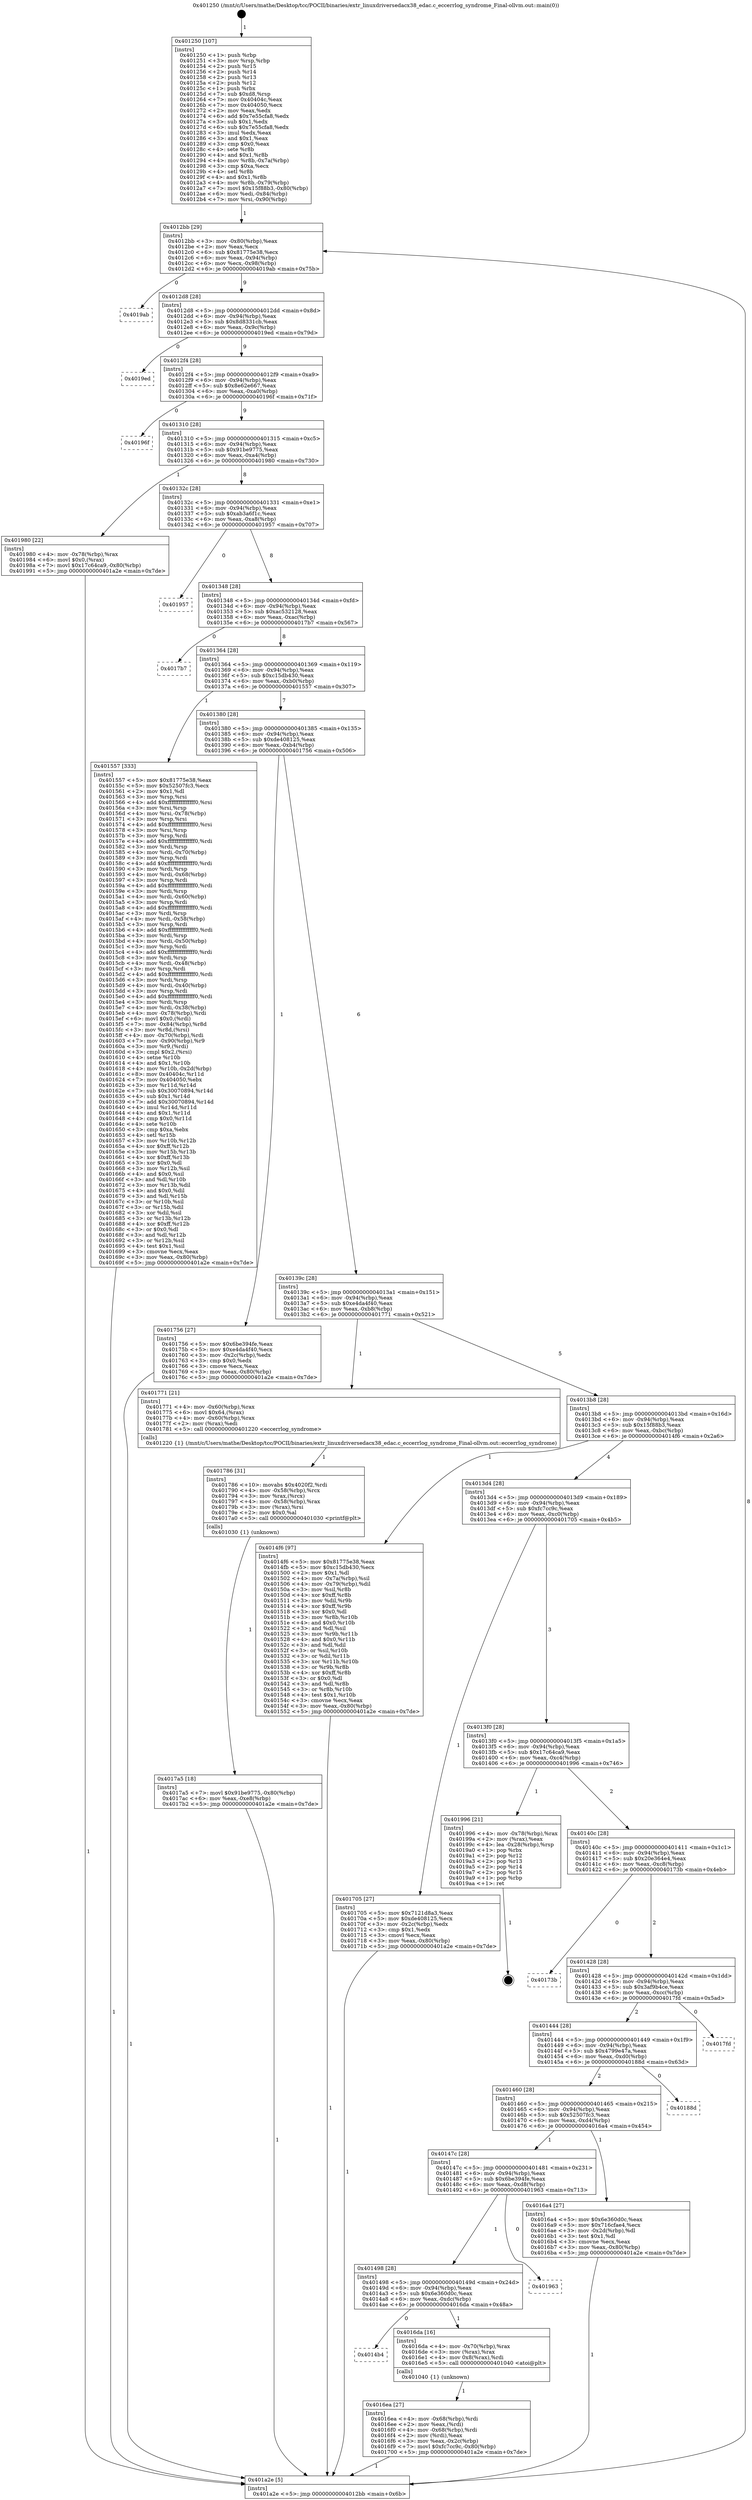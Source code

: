 digraph "0x401250" {
  label = "0x401250 (/mnt/c/Users/mathe/Desktop/tcc/POCII/binaries/extr_linuxdriversedacx38_edac.c_eccerrlog_syndrome_Final-ollvm.out::main(0))"
  labelloc = "t"
  node[shape=record]

  Entry [label="",width=0.3,height=0.3,shape=circle,fillcolor=black,style=filled]
  "0x4012bb" [label="{
     0x4012bb [29]\l
     | [instrs]\l
     &nbsp;&nbsp;0x4012bb \<+3\>: mov -0x80(%rbp),%eax\l
     &nbsp;&nbsp;0x4012be \<+2\>: mov %eax,%ecx\l
     &nbsp;&nbsp;0x4012c0 \<+6\>: sub $0x81775e38,%ecx\l
     &nbsp;&nbsp;0x4012c6 \<+6\>: mov %eax,-0x94(%rbp)\l
     &nbsp;&nbsp;0x4012cc \<+6\>: mov %ecx,-0x98(%rbp)\l
     &nbsp;&nbsp;0x4012d2 \<+6\>: je 00000000004019ab \<main+0x75b\>\l
  }"]
  "0x4019ab" [label="{
     0x4019ab\l
  }", style=dashed]
  "0x4012d8" [label="{
     0x4012d8 [28]\l
     | [instrs]\l
     &nbsp;&nbsp;0x4012d8 \<+5\>: jmp 00000000004012dd \<main+0x8d\>\l
     &nbsp;&nbsp;0x4012dd \<+6\>: mov -0x94(%rbp),%eax\l
     &nbsp;&nbsp;0x4012e3 \<+5\>: sub $0x8d8331cb,%eax\l
     &nbsp;&nbsp;0x4012e8 \<+6\>: mov %eax,-0x9c(%rbp)\l
     &nbsp;&nbsp;0x4012ee \<+6\>: je 00000000004019ed \<main+0x79d\>\l
  }"]
  Exit [label="",width=0.3,height=0.3,shape=circle,fillcolor=black,style=filled,peripheries=2]
  "0x4019ed" [label="{
     0x4019ed\l
  }", style=dashed]
  "0x4012f4" [label="{
     0x4012f4 [28]\l
     | [instrs]\l
     &nbsp;&nbsp;0x4012f4 \<+5\>: jmp 00000000004012f9 \<main+0xa9\>\l
     &nbsp;&nbsp;0x4012f9 \<+6\>: mov -0x94(%rbp),%eax\l
     &nbsp;&nbsp;0x4012ff \<+5\>: sub $0x8e62e667,%eax\l
     &nbsp;&nbsp;0x401304 \<+6\>: mov %eax,-0xa0(%rbp)\l
     &nbsp;&nbsp;0x40130a \<+6\>: je 000000000040196f \<main+0x71f\>\l
  }"]
  "0x4017a5" [label="{
     0x4017a5 [18]\l
     | [instrs]\l
     &nbsp;&nbsp;0x4017a5 \<+7\>: movl $0x91be9775,-0x80(%rbp)\l
     &nbsp;&nbsp;0x4017ac \<+6\>: mov %eax,-0xe8(%rbp)\l
     &nbsp;&nbsp;0x4017b2 \<+5\>: jmp 0000000000401a2e \<main+0x7de\>\l
  }"]
  "0x40196f" [label="{
     0x40196f\l
  }", style=dashed]
  "0x401310" [label="{
     0x401310 [28]\l
     | [instrs]\l
     &nbsp;&nbsp;0x401310 \<+5\>: jmp 0000000000401315 \<main+0xc5\>\l
     &nbsp;&nbsp;0x401315 \<+6\>: mov -0x94(%rbp),%eax\l
     &nbsp;&nbsp;0x40131b \<+5\>: sub $0x91be9775,%eax\l
     &nbsp;&nbsp;0x401320 \<+6\>: mov %eax,-0xa4(%rbp)\l
     &nbsp;&nbsp;0x401326 \<+6\>: je 0000000000401980 \<main+0x730\>\l
  }"]
  "0x401786" [label="{
     0x401786 [31]\l
     | [instrs]\l
     &nbsp;&nbsp;0x401786 \<+10\>: movabs $0x4020f2,%rdi\l
     &nbsp;&nbsp;0x401790 \<+4\>: mov -0x58(%rbp),%rcx\l
     &nbsp;&nbsp;0x401794 \<+3\>: mov %rax,(%rcx)\l
     &nbsp;&nbsp;0x401797 \<+4\>: mov -0x58(%rbp),%rax\l
     &nbsp;&nbsp;0x40179b \<+3\>: mov (%rax),%rsi\l
     &nbsp;&nbsp;0x40179e \<+2\>: mov $0x0,%al\l
     &nbsp;&nbsp;0x4017a0 \<+5\>: call 0000000000401030 \<printf@plt\>\l
     | [calls]\l
     &nbsp;&nbsp;0x401030 \{1\} (unknown)\l
  }"]
  "0x401980" [label="{
     0x401980 [22]\l
     | [instrs]\l
     &nbsp;&nbsp;0x401980 \<+4\>: mov -0x78(%rbp),%rax\l
     &nbsp;&nbsp;0x401984 \<+6\>: movl $0x0,(%rax)\l
     &nbsp;&nbsp;0x40198a \<+7\>: movl $0x17c64ca9,-0x80(%rbp)\l
     &nbsp;&nbsp;0x401991 \<+5\>: jmp 0000000000401a2e \<main+0x7de\>\l
  }"]
  "0x40132c" [label="{
     0x40132c [28]\l
     | [instrs]\l
     &nbsp;&nbsp;0x40132c \<+5\>: jmp 0000000000401331 \<main+0xe1\>\l
     &nbsp;&nbsp;0x401331 \<+6\>: mov -0x94(%rbp),%eax\l
     &nbsp;&nbsp;0x401337 \<+5\>: sub $0xab3a6f1c,%eax\l
     &nbsp;&nbsp;0x40133c \<+6\>: mov %eax,-0xa8(%rbp)\l
     &nbsp;&nbsp;0x401342 \<+6\>: je 0000000000401957 \<main+0x707\>\l
  }"]
  "0x4016ea" [label="{
     0x4016ea [27]\l
     | [instrs]\l
     &nbsp;&nbsp;0x4016ea \<+4\>: mov -0x68(%rbp),%rdi\l
     &nbsp;&nbsp;0x4016ee \<+2\>: mov %eax,(%rdi)\l
     &nbsp;&nbsp;0x4016f0 \<+4\>: mov -0x68(%rbp),%rdi\l
     &nbsp;&nbsp;0x4016f4 \<+2\>: mov (%rdi),%eax\l
     &nbsp;&nbsp;0x4016f6 \<+3\>: mov %eax,-0x2c(%rbp)\l
     &nbsp;&nbsp;0x4016f9 \<+7\>: movl $0xfc7cc9c,-0x80(%rbp)\l
     &nbsp;&nbsp;0x401700 \<+5\>: jmp 0000000000401a2e \<main+0x7de\>\l
  }"]
  "0x401957" [label="{
     0x401957\l
  }", style=dashed]
  "0x401348" [label="{
     0x401348 [28]\l
     | [instrs]\l
     &nbsp;&nbsp;0x401348 \<+5\>: jmp 000000000040134d \<main+0xfd\>\l
     &nbsp;&nbsp;0x40134d \<+6\>: mov -0x94(%rbp),%eax\l
     &nbsp;&nbsp;0x401353 \<+5\>: sub $0xac532128,%eax\l
     &nbsp;&nbsp;0x401358 \<+6\>: mov %eax,-0xac(%rbp)\l
     &nbsp;&nbsp;0x40135e \<+6\>: je 00000000004017b7 \<main+0x567\>\l
  }"]
  "0x4014b4" [label="{
     0x4014b4\l
  }", style=dashed]
  "0x4017b7" [label="{
     0x4017b7\l
  }", style=dashed]
  "0x401364" [label="{
     0x401364 [28]\l
     | [instrs]\l
     &nbsp;&nbsp;0x401364 \<+5\>: jmp 0000000000401369 \<main+0x119\>\l
     &nbsp;&nbsp;0x401369 \<+6\>: mov -0x94(%rbp),%eax\l
     &nbsp;&nbsp;0x40136f \<+5\>: sub $0xc15db430,%eax\l
     &nbsp;&nbsp;0x401374 \<+6\>: mov %eax,-0xb0(%rbp)\l
     &nbsp;&nbsp;0x40137a \<+6\>: je 0000000000401557 \<main+0x307\>\l
  }"]
  "0x4016da" [label="{
     0x4016da [16]\l
     | [instrs]\l
     &nbsp;&nbsp;0x4016da \<+4\>: mov -0x70(%rbp),%rax\l
     &nbsp;&nbsp;0x4016de \<+3\>: mov (%rax),%rax\l
     &nbsp;&nbsp;0x4016e1 \<+4\>: mov 0x8(%rax),%rdi\l
     &nbsp;&nbsp;0x4016e5 \<+5\>: call 0000000000401040 \<atoi@plt\>\l
     | [calls]\l
     &nbsp;&nbsp;0x401040 \{1\} (unknown)\l
  }"]
  "0x401557" [label="{
     0x401557 [333]\l
     | [instrs]\l
     &nbsp;&nbsp;0x401557 \<+5\>: mov $0x81775e38,%eax\l
     &nbsp;&nbsp;0x40155c \<+5\>: mov $0x52507fc3,%ecx\l
     &nbsp;&nbsp;0x401561 \<+2\>: mov $0x1,%dl\l
     &nbsp;&nbsp;0x401563 \<+3\>: mov %rsp,%rsi\l
     &nbsp;&nbsp;0x401566 \<+4\>: add $0xfffffffffffffff0,%rsi\l
     &nbsp;&nbsp;0x40156a \<+3\>: mov %rsi,%rsp\l
     &nbsp;&nbsp;0x40156d \<+4\>: mov %rsi,-0x78(%rbp)\l
     &nbsp;&nbsp;0x401571 \<+3\>: mov %rsp,%rsi\l
     &nbsp;&nbsp;0x401574 \<+4\>: add $0xfffffffffffffff0,%rsi\l
     &nbsp;&nbsp;0x401578 \<+3\>: mov %rsi,%rsp\l
     &nbsp;&nbsp;0x40157b \<+3\>: mov %rsp,%rdi\l
     &nbsp;&nbsp;0x40157e \<+4\>: add $0xfffffffffffffff0,%rdi\l
     &nbsp;&nbsp;0x401582 \<+3\>: mov %rdi,%rsp\l
     &nbsp;&nbsp;0x401585 \<+4\>: mov %rdi,-0x70(%rbp)\l
     &nbsp;&nbsp;0x401589 \<+3\>: mov %rsp,%rdi\l
     &nbsp;&nbsp;0x40158c \<+4\>: add $0xfffffffffffffff0,%rdi\l
     &nbsp;&nbsp;0x401590 \<+3\>: mov %rdi,%rsp\l
     &nbsp;&nbsp;0x401593 \<+4\>: mov %rdi,-0x68(%rbp)\l
     &nbsp;&nbsp;0x401597 \<+3\>: mov %rsp,%rdi\l
     &nbsp;&nbsp;0x40159a \<+4\>: add $0xfffffffffffffff0,%rdi\l
     &nbsp;&nbsp;0x40159e \<+3\>: mov %rdi,%rsp\l
     &nbsp;&nbsp;0x4015a1 \<+4\>: mov %rdi,-0x60(%rbp)\l
     &nbsp;&nbsp;0x4015a5 \<+3\>: mov %rsp,%rdi\l
     &nbsp;&nbsp;0x4015a8 \<+4\>: add $0xfffffffffffffff0,%rdi\l
     &nbsp;&nbsp;0x4015ac \<+3\>: mov %rdi,%rsp\l
     &nbsp;&nbsp;0x4015af \<+4\>: mov %rdi,-0x58(%rbp)\l
     &nbsp;&nbsp;0x4015b3 \<+3\>: mov %rsp,%rdi\l
     &nbsp;&nbsp;0x4015b6 \<+4\>: add $0xfffffffffffffff0,%rdi\l
     &nbsp;&nbsp;0x4015ba \<+3\>: mov %rdi,%rsp\l
     &nbsp;&nbsp;0x4015bd \<+4\>: mov %rdi,-0x50(%rbp)\l
     &nbsp;&nbsp;0x4015c1 \<+3\>: mov %rsp,%rdi\l
     &nbsp;&nbsp;0x4015c4 \<+4\>: add $0xfffffffffffffff0,%rdi\l
     &nbsp;&nbsp;0x4015c8 \<+3\>: mov %rdi,%rsp\l
     &nbsp;&nbsp;0x4015cb \<+4\>: mov %rdi,-0x48(%rbp)\l
     &nbsp;&nbsp;0x4015cf \<+3\>: mov %rsp,%rdi\l
     &nbsp;&nbsp;0x4015d2 \<+4\>: add $0xfffffffffffffff0,%rdi\l
     &nbsp;&nbsp;0x4015d6 \<+3\>: mov %rdi,%rsp\l
     &nbsp;&nbsp;0x4015d9 \<+4\>: mov %rdi,-0x40(%rbp)\l
     &nbsp;&nbsp;0x4015dd \<+3\>: mov %rsp,%rdi\l
     &nbsp;&nbsp;0x4015e0 \<+4\>: add $0xfffffffffffffff0,%rdi\l
     &nbsp;&nbsp;0x4015e4 \<+3\>: mov %rdi,%rsp\l
     &nbsp;&nbsp;0x4015e7 \<+4\>: mov %rdi,-0x38(%rbp)\l
     &nbsp;&nbsp;0x4015eb \<+4\>: mov -0x78(%rbp),%rdi\l
     &nbsp;&nbsp;0x4015ef \<+6\>: movl $0x0,(%rdi)\l
     &nbsp;&nbsp;0x4015f5 \<+7\>: mov -0x84(%rbp),%r8d\l
     &nbsp;&nbsp;0x4015fc \<+3\>: mov %r8d,(%rsi)\l
     &nbsp;&nbsp;0x4015ff \<+4\>: mov -0x70(%rbp),%rdi\l
     &nbsp;&nbsp;0x401603 \<+7\>: mov -0x90(%rbp),%r9\l
     &nbsp;&nbsp;0x40160a \<+3\>: mov %r9,(%rdi)\l
     &nbsp;&nbsp;0x40160d \<+3\>: cmpl $0x2,(%rsi)\l
     &nbsp;&nbsp;0x401610 \<+4\>: setne %r10b\l
     &nbsp;&nbsp;0x401614 \<+4\>: and $0x1,%r10b\l
     &nbsp;&nbsp;0x401618 \<+4\>: mov %r10b,-0x2d(%rbp)\l
     &nbsp;&nbsp;0x40161c \<+8\>: mov 0x40404c,%r11d\l
     &nbsp;&nbsp;0x401624 \<+7\>: mov 0x404050,%ebx\l
     &nbsp;&nbsp;0x40162b \<+3\>: mov %r11d,%r14d\l
     &nbsp;&nbsp;0x40162e \<+7\>: sub $0x30070894,%r14d\l
     &nbsp;&nbsp;0x401635 \<+4\>: sub $0x1,%r14d\l
     &nbsp;&nbsp;0x401639 \<+7\>: add $0x30070894,%r14d\l
     &nbsp;&nbsp;0x401640 \<+4\>: imul %r14d,%r11d\l
     &nbsp;&nbsp;0x401644 \<+4\>: and $0x1,%r11d\l
     &nbsp;&nbsp;0x401648 \<+4\>: cmp $0x0,%r11d\l
     &nbsp;&nbsp;0x40164c \<+4\>: sete %r10b\l
     &nbsp;&nbsp;0x401650 \<+3\>: cmp $0xa,%ebx\l
     &nbsp;&nbsp;0x401653 \<+4\>: setl %r15b\l
     &nbsp;&nbsp;0x401657 \<+3\>: mov %r10b,%r12b\l
     &nbsp;&nbsp;0x40165a \<+4\>: xor $0xff,%r12b\l
     &nbsp;&nbsp;0x40165e \<+3\>: mov %r15b,%r13b\l
     &nbsp;&nbsp;0x401661 \<+4\>: xor $0xff,%r13b\l
     &nbsp;&nbsp;0x401665 \<+3\>: xor $0x0,%dl\l
     &nbsp;&nbsp;0x401668 \<+3\>: mov %r12b,%sil\l
     &nbsp;&nbsp;0x40166b \<+4\>: and $0x0,%sil\l
     &nbsp;&nbsp;0x40166f \<+3\>: and %dl,%r10b\l
     &nbsp;&nbsp;0x401672 \<+3\>: mov %r13b,%dil\l
     &nbsp;&nbsp;0x401675 \<+4\>: and $0x0,%dil\l
     &nbsp;&nbsp;0x401679 \<+3\>: and %dl,%r15b\l
     &nbsp;&nbsp;0x40167c \<+3\>: or %r10b,%sil\l
     &nbsp;&nbsp;0x40167f \<+3\>: or %r15b,%dil\l
     &nbsp;&nbsp;0x401682 \<+3\>: xor %dil,%sil\l
     &nbsp;&nbsp;0x401685 \<+3\>: or %r13b,%r12b\l
     &nbsp;&nbsp;0x401688 \<+4\>: xor $0xff,%r12b\l
     &nbsp;&nbsp;0x40168c \<+3\>: or $0x0,%dl\l
     &nbsp;&nbsp;0x40168f \<+3\>: and %dl,%r12b\l
     &nbsp;&nbsp;0x401692 \<+3\>: or %r12b,%sil\l
     &nbsp;&nbsp;0x401695 \<+4\>: test $0x1,%sil\l
     &nbsp;&nbsp;0x401699 \<+3\>: cmovne %ecx,%eax\l
     &nbsp;&nbsp;0x40169c \<+3\>: mov %eax,-0x80(%rbp)\l
     &nbsp;&nbsp;0x40169f \<+5\>: jmp 0000000000401a2e \<main+0x7de\>\l
  }"]
  "0x401380" [label="{
     0x401380 [28]\l
     | [instrs]\l
     &nbsp;&nbsp;0x401380 \<+5\>: jmp 0000000000401385 \<main+0x135\>\l
     &nbsp;&nbsp;0x401385 \<+6\>: mov -0x94(%rbp),%eax\l
     &nbsp;&nbsp;0x40138b \<+5\>: sub $0xde408125,%eax\l
     &nbsp;&nbsp;0x401390 \<+6\>: mov %eax,-0xb4(%rbp)\l
     &nbsp;&nbsp;0x401396 \<+6\>: je 0000000000401756 \<main+0x506\>\l
  }"]
  "0x401498" [label="{
     0x401498 [28]\l
     | [instrs]\l
     &nbsp;&nbsp;0x401498 \<+5\>: jmp 000000000040149d \<main+0x24d\>\l
     &nbsp;&nbsp;0x40149d \<+6\>: mov -0x94(%rbp),%eax\l
     &nbsp;&nbsp;0x4014a3 \<+5\>: sub $0x6e360d0c,%eax\l
     &nbsp;&nbsp;0x4014a8 \<+6\>: mov %eax,-0xdc(%rbp)\l
     &nbsp;&nbsp;0x4014ae \<+6\>: je 00000000004016da \<main+0x48a\>\l
  }"]
  "0x401756" [label="{
     0x401756 [27]\l
     | [instrs]\l
     &nbsp;&nbsp;0x401756 \<+5\>: mov $0x6be394fe,%eax\l
     &nbsp;&nbsp;0x40175b \<+5\>: mov $0xe4da4f40,%ecx\l
     &nbsp;&nbsp;0x401760 \<+3\>: mov -0x2c(%rbp),%edx\l
     &nbsp;&nbsp;0x401763 \<+3\>: cmp $0x0,%edx\l
     &nbsp;&nbsp;0x401766 \<+3\>: cmove %ecx,%eax\l
     &nbsp;&nbsp;0x401769 \<+3\>: mov %eax,-0x80(%rbp)\l
     &nbsp;&nbsp;0x40176c \<+5\>: jmp 0000000000401a2e \<main+0x7de\>\l
  }"]
  "0x40139c" [label="{
     0x40139c [28]\l
     | [instrs]\l
     &nbsp;&nbsp;0x40139c \<+5\>: jmp 00000000004013a1 \<main+0x151\>\l
     &nbsp;&nbsp;0x4013a1 \<+6\>: mov -0x94(%rbp),%eax\l
     &nbsp;&nbsp;0x4013a7 \<+5\>: sub $0xe4da4f40,%eax\l
     &nbsp;&nbsp;0x4013ac \<+6\>: mov %eax,-0xb8(%rbp)\l
     &nbsp;&nbsp;0x4013b2 \<+6\>: je 0000000000401771 \<main+0x521\>\l
  }"]
  "0x401963" [label="{
     0x401963\l
  }", style=dashed]
  "0x401771" [label="{
     0x401771 [21]\l
     | [instrs]\l
     &nbsp;&nbsp;0x401771 \<+4\>: mov -0x60(%rbp),%rax\l
     &nbsp;&nbsp;0x401775 \<+6\>: movl $0x64,(%rax)\l
     &nbsp;&nbsp;0x40177b \<+4\>: mov -0x60(%rbp),%rax\l
     &nbsp;&nbsp;0x40177f \<+2\>: mov (%rax),%edi\l
     &nbsp;&nbsp;0x401781 \<+5\>: call 0000000000401220 \<eccerrlog_syndrome\>\l
     | [calls]\l
     &nbsp;&nbsp;0x401220 \{1\} (/mnt/c/Users/mathe/Desktop/tcc/POCII/binaries/extr_linuxdriversedacx38_edac.c_eccerrlog_syndrome_Final-ollvm.out::eccerrlog_syndrome)\l
  }"]
  "0x4013b8" [label="{
     0x4013b8 [28]\l
     | [instrs]\l
     &nbsp;&nbsp;0x4013b8 \<+5\>: jmp 00000000004013bd \<main+0x16d\>\l
     &nbsp;&nbsp;0x4013bd \<+6\>: mov -0x94(%rbp),%eax\l
     &nbsp;&nbsp;0x4013c3 \<+5\>: sub $0x15f88b3,%eax\l
     &nbsp;&nbsp;0x4013c8 \<+6\>: mov %eax,-0xbc(%rbp)\l
     &nbsp;&nbsp;0x4013ce \<+6\>: je 00000000004014f6 \<main+0x2a6\>\l
  }"]
  "0x40147c" [label="{
     0x40147c [28]\l
     | [instrs]\l
     &nbsp;&nbsp;0x40147c \<+5\>: jmp 0000000000401481 \<main+0x231\>\l
     &nbsp;&nbsp;0x401481 \<+6\>: mov -0x94(%rbp),%eax\l
     &nbsp;&nbsp;0x401487 \<+5\>: sub $0x6be394fe,%eax\l
     &nbsp;&nbsp;0x40148c \<+6\>: mov %eax,-0xd8(%rbp)\l
     &nbsp;&nbsp;0x401492 \<+6\>: je 0000000000401963 \<main+0x713\>\l
  }"]
  "0x4014f6" [label="{
     0x4014f6 [97]\l
     | [instrs]\l
     &nbsp;&nbsp;0x4014f6 \<+5\>: mov $0x81775e38,%eax\l
     &nbsp;&nbsp;0x4014fb \<+5\>: mov $0xc15db430,%ecx\l
     &nbsp;&nbsp;0x401500 \<+2\>: mov $0x1,%dl\l
     &nbsp;&nbsp;0x401502 \<+4\>: mov -0x7a(%rbp),%sil\l
     &nbsp;&nbsp;0x401506 \<+4\>: mov -0x79(%rbp),%dil\l
     &nbsp;&nbsp;0x40150a \<+3\>: mov %sil,%r8b\l
     &nbsp;&nbsp;0x40150d \<+4\>: xor $0xff,%r8b\l
     &nbsp;&nbsp;0x401511 \<+3\>: mov %dil,%r9b\l
     &nbsp;&nbsp;0x401514 \<+4\>: xor $0xff,%r9b\l
     &nbsp;&nbsp;0x401518 \<+3\>: xor $0x0,%dl\l
     &nbsp;&nbsp;0x40151b \<+3\>: mov %r8b,%r10b\l
     &nbsp;&nbsp;0x40151e \<+4\>: and $0x0,%r10b\l
     &nbsp;&nbsp;0x401522 \<+3\>: and %dl,%sil\l
     &nbsp;&nbsp;0x401525 \<+3\>: mov %r9b,%r11b\l
     &nbsp;&nbsp;0x401528 \<+4\>: and $0x0,%r11b\l
     &nbsp;&nbsp;0x40152c \<+3\>: and %dl,%dil\l
     &nbsp;&nbsp;0x40152f \<+3\>: or %sil,%r10b\l
     &nbsp;&nbsp;0x401532 \<+3\>: or %dil,%r11b\l
     &nbsp;&nbsp;0x401535 \<+3\>: xor %r11b,%r10b\l
     &nbsp;&nbsp;0x401538 \<+3\>: or %r9b,%r8b\l
     &nbsp;&nbsp;0x40153b \<+4\>: xor $0xff,%r8b\l
     &nbsp;&nbsp;0x40153f \<+3\>: or $0x0,%dl\l
     &nbsp;&nbsp;0x401542 \<+3\>: and %dl,%r8b\l
     &nbsp;&nbsp;0x401545 \<+3\>: or %r8b,%r10b\l
     &nbsp;&nbsp;0x401548 \<+4\>: test $0x1,%r10b\l
     &nbsp;&nbsp;0x40154c \<+3\>: cmovne %ecx,%eax\l
     &nbsp;&nbsp;0x40154f \<+3\>: mov %eax,-0x80(%rbp)\l
     &nbsp;&nbsp;0x401552 \<+5\>: jmp 0000000000401a2e \<main+0x7de\>\l
  }"]
  "0x4013d4" [label="{
     0x4013d4 [28]\l
     | [instrs]\l
     &nbsp;&nbsp;0x4013d4 \<+5\>: jmp 00000000004013d9 \<main+0x189\>\l
     &nbsp;&nbsp;0x4013d9 \<+6\>: mov -0x94(%rbp),%eax\l
     &nbsp;&nbsp;0x4013df \<+5\>: sub $0xfc7cc9c,%eax\l
     &nbsp;&nbsp;0x4013e4 \<+6\>: mov %eax,-0xc0(%rbp)\l
     &nbsp;&nbsp;0x4013ea \<+6\>: je 0000000000401705 \<main+0x4b5\>\l
  }"]
  "0x401a2e" [label="{
     0x401a2e [5]\l
     | [instrs]\l
     &nbsp;&nbsp;0x401a2e \<+5\>: jmp 00000000004012bb \<main+0x6b\>\l
  }"]
  "0x401250" [label="{
     0x401250 [107]\l
     | [instrs]\l
     &nbsp;&nbsp;0x401250 \<+1\>: push %rbp\l
     &nbsp;&nbsp;0x401251 \<+3\>: mov %rsp,%rbp\l
     &nbsp;&nbsp;0x401254 \<+2\>: push %r15\l
     &nbsp;&nbsp;0x401256 \<+2\>: push %r14\l
     &nbsp;&nbsp;0x401258 \<+2\>: push %r13\l
     &nbsp;&nbsp;0x40125a \<+2\>: push %r12\l
     &nbsp;&nbsp;0x40125c \<+1\>: push %rbx\l
     &nbsp;&nbsp;0x40125d \<+7\>: sub $0xd8,%rsp\l
     &nbsp;&nbsp;0x401264 \<+7\>: mov 0x40404c,%eax\l
     &nbsp;&nbsp;0x40126b \<+7\>: mov 0x404050,%ecx\l
     &nbsp;&nbsp;0x401272 \<+2\>: mov %eax,%edx\l
     &nbsp;&nbsp;0x401274 \<+6\>: add $0x7e55cfa8,%edx\l
     &nbsp;&nbsp;0x40127a \<+3\>: sub $0x1,%edx\l
     &nbsp;&nbsp;0x40127d \<+6\>: sub $0x7e55cfa8,%edx\l
     &nbsp;&nbsp;0x401283 \<+3\>: imul %edx,%eax\l
     &nbsp;&nbsp;0x401286 \<+3\>: and $0x1,%eax\l
     &nbsp;&nbsp;0x401289 \<+3\>: cmp $0x0,%eax\l
     &nbsp;&nbsp;0x40128c \<+4\>: sete %r8b\l
     &nbsp;&nbsp;0x401290 \<+4\>: and $0x1,%r8b\l
     &nbsp;&nbsp;0x401294 \<+4\>: mov %r8b,-0x7a(%rbp)\l
     &nbsp;&nbsp;0x401298 \<+3\>: cmp $0xa,%ecx\l
     &nbsp;&nbsp;0x40129b \<+4\>: setl %r8b\l
     &nbsp;&nbsp;0x40129f \<+4\>: and $0x1,%r8b\l
     &nbsp;&nbsp;0x4012a3 \<+4\>: mov %r8b,-0x79(%rbp)\l
     &nbsp;&nbsp;0x4012a7 \<+7\>: movl $0x15f88b3,-0x80(%rbp)\l
     &nbsp;&nbsp;0x4012ae \<+6\>: mov %edi,-0x84(%rbp)\l
     &nbsp;&nbsp;0x4012b4 \<+7\>: mov %rsi,-0x90(%rbp)\l
  }"]
  "0x4016a4" [label="{
     0x4016a4 [27]\l
     | [instrs]\l
     &nbsp;&nbsp;0x4016a4 \<+5\>: mov $0x6e360d0c,%eax\l
     &nbsp;&nbsp;0x4016a9 \<+5\>: mov $0x716cfae4,%ecx\l
     &nbsp;&nbsp;0x4016ae \<+3\>: mov -0x2d(%rbp),%dl\l
     &nbsp;&nbsp;0x4016b1 \<+3\>: test $0x1,%dl\l
     &nbsp;&nbsp;0x4016b4 \<+3\>: cmovne %ecx,%eax\l
     &nbsp;&nbsp;0x4016b7 \<+3\>: mov %eax,-0x80(%rbp)\l
     &nbsp;&nbsp;0x4016ba \<+5\>: jmp 0000000000401a2e \<main+0x7de\>\l
  }"]
  "0x401460" [label="{
     0x401460 [28]\l
     | [instrs]\l
     &nbsp;&nbsp;0x401460 \<+5\>: jmp 0000000000401465 \<main+0x215\>\l
     &nbsp;&nbsp;0x401465 \<+6\>: mov -0x94(%rbp),%eax\l
     &nbsp;&nbsp;0x40146b \<+5\>: sub $0x52507fc3,%eax\l
     &nbsp;&nbsp;0x401470 \<+6\>: mov %eax,-0xd4(%rbp)\l
     &nbsp;&nbsp;0x401476 \<+6\>: je 00000000004016a4 \<main+0x454\>\l
  }"]
  "0x401705" [label="{
     0x401705 [27]\l
     | [instrs]\l
     &nbsp;&nbsp;0x401705 \<+5\>: mov $0x7121d8a3,%eax\l
     &nbsp;&nbsp;0x40170a \<+5\>: mov $0xde408125,%ecx\l
     &nbsp;&nbsp;0x40170f \<+3\>: mov -0x2c(%rbp),%edx\l
     &nbsp;&nbsp;0x401712 \<+3\>: cmp $0x1,%edx\l
     &nbsp;&nbsp;0x401715 \<+3\>: cmovl %ecx,%eax\l
     &nbsp;&nbsp;0x401718 \<+3\>: mov %eax,-0x80(%rbp)\l
     &nbsp;&nbsp;0x40171b \<+5\>: jmp 0000000000401a2e \<main+0x7de\>\l
  }"]
  "0x4013f0" [label="{
     0x4013f0 [28]\l
     | [instrs]\l
     &nbsp;&nbsp;0x4013f0 \<+5\>: jmp 00000000004013f5 \<main+0x1a5\>\l
     &nbsp;&nbsp;0x4013f5 \<+6\>: mov -0x94(%rbp),%eax\l
     &nbsp;&nbsp;0x4013fb \<+5\>: sub $0x17c64ca9,%eax\l
     &nbsp;&nbsp;0x401400 \<+6\>: mov %eax,-0xc4(%rbp)\l
     &nbsp;&nbsp;0x401406 \<+6\>: je 0000000000401996 \<main+0x746\>\l
  }"]
  "0x40188d" [label="{
     0x40188d\l
  }", style=dashed]
  "0x401996" [label="{
     0x401996 [21]\l
     | [instrs]\l
     &nbsp;&nbsp;0x401996 \<+4\>: mov -0x78(%rbp),%rax\l
     &nbsp;&nbsp;0x40199a \<+2\>: mov (%rax),%eax\l
     &nbsp;&nbsp;0x40199c \<+4\>: lea -0x28(%rbp),%rsp\l
     &nbsp;&nbsp;0x4019a0 \<+1\>: pop %rbx\l
     &nbsp;&nbsp;0x4019a1 \<+2\>: pop %r12\l
     &nbsp;&nbsp;0x4019a3 \<+2\>: pop %r13\l
     &nbsp;&nbsp;0x4019a5 \<+2\>: pop %r14\l
     &nbsp;&nbsp;0x4019a7 \<+2\>: pop %r15\l
     &nbsp;&nbsp;0x4019a9 \<+1\>: pop %rbp\l
     &nbsp;&nbsp;0x4019aa \<+1\>: ret\l
  }"]
  "0x40140c" [label="{
     0x40140c [28]\l
     | [instrs]\l
     &nbsp;&nbsp;0x40140c \<+5\>: jmp 0000000000401411 \<main+0x1c1\>\l
     &nbsp;&nbsp;0x401411 \<+6\>: mov -0x94(%rbp),%eax\l
     &nbsp;&nbsp;0x401417 \<+5\>: sub $0x20e364e4,%eax\l
     &nbsp;&nbsp;0x40141c \<+6\>: mov %eax,-0xc8(%rbp)\l
     &nbsp;&nbsp;0x401422 \<+6\>: je 000000000040173b \<main+0x4eb\>\l
  }"]
  "0x401444" [label="{
     0x401444 [28]\l
     | [instrs]\l
     &nbsp;&nbsp;0x401444 \<+5\>: jmp 0000000000401449 \<main+0x1f9\>\l
     &nbsp;&nbsp;0x401449 \<+6\>: mov -0x94(%rbp),%eax\l
     &nbsp;&nbsp;0x40144f \<+5\>: sub $0x4799e47a,%eax\l
     &nbsp;&nbsp;0x401454 \<+6\>: mov %eax,-0xd0(%rbp)\l
     &nbsp;&nbsp;0x40145a \<+6\>: je 000000000040188d \<main+0x63d\>\l
  }"]
  "0x40173b" [label="{
     0x40173b\l
  }", style=dashed]
  "0x401428" [label="{
     0x401428 [28]\l
     | [instrs]\l
     &nbsp;&nbsp;0x401428 \<+5\>: jmp 000000000040142d \<main+0x1dd\>\l
     &nbsp;&nbsp;0x40142d \<+6\>: mov -0x94(%rbp),%eax\l
     &nbsp;&nbsp;0x401433 \<+5\>: sub $0x3af9b4ce,%eax\l
     &nbsp;&nbsp;0x401438 \<+6\>: mov %eax,-0xcc(%rbp)\l
     &nbsp;&nbsp;0x40143e \<+6\>: je 00000000004017fd \<main+0x5ad\>\l
  }"]
  "0x4017fd" [label="{
     0x4017fd\l
  }", style=dashed]
  Entry -> "0x401250" [label=" 1"]
  "0x4012bb" -> "0x4019ab" [label=" 0"]
  "0x4012bb" -> "0x4012d8" [label=" 9"]
  "0x401996" -> Exit [label=" 1"]
  "0x4012d8" -> "0x4019ed" [label=" 0"]
  "0x4012d8" -> "0x4012f4" [label=" 9"]
  "0x401980" -> "0x401a2e" [label=" 1"]
  "0x4012f4" -> "0x40196f" [label=" 0"]
  "0x4012f4" -> "0x401310" [label=" 9"]
  "0x4017a5" -> "0x401a2e" [label=" 1"]
  "0x401310" -> "0x401980" [label=" 1"]
  "0x401310" -> "0x40132c" [label=" 8"]
  "0x401786" -> "0x4017a5" [label=" 1"]
  "0x40132c" -> "0x401957" [label=" 0"]
  "0x40132c" -> "0x401348" [label=" 8"]
  "0x401771" -> "0x401786" [label=" 1"]
  "0x401348" -> "0x4017b7" [label=" 0"]
  "0x401348" -> "0x401364" [label=" 8"]
  "0x401756" -> "0x401a2e" [label=" 1"]
  "0x401364" -> "0x401557" [label=" 1"]
  "0x401364" -> "0x401380" [label=" 7"]
  "0x401705" -> "0x401a2e" [label=" 1"]
  "0x401380" -> "0x401756" [label=" 1"]
  "0x401380" -> "0x40139c" [label=" 6"]
  "0x4016da" -> "0x4016ea" [label=" 1"]
  "0x40139c" -> "0x401771" [label=" 1"]
  "0x40139c" -> "0x4013b8" [label=" 5"]
  "0x401498" -> "0x4014b4" [label=" 0"]
  "0x4013b8" -> "0x4014f6" [label=" 1"]
  "0x4013b8" -> "0x4013d4" [label=" 4"]
  "0x4014f6" -> "0x401a2e" [label=" 1"]
  "0x401250" -> "0x4012bb" [label=" 1"]
  "0x401a2e" -> "0x4012bb" [label=" 8"]
  "0x4016ea" -> "0x401a2e" [label=" 1"]
  "0x401557" -> "0x401a2e" [label=" 1"]
  "0x40147c" -> "0x401498" [label=" 1"]
  "0x4013d4" -> "0x401705" [label=" 1"]
  "0x4013d4" -> "0x4013f0" [label=" 3"]
  "0x401498" -> "0x4016da" [label=" 1"]
  "0x4013f0" -> "0x401996" [label=" 1"]
  "0x4013f0" -> "0x40140c" [label=" 2"]
  "0x4016a4" -> "0x401a2e" [label=" 1"]
  "0x40140c" -> "0x40173b" [label=" 0"]
  "0x40140c" -> "0x401428" [label=" 2"]
  "0x401460" -> "0x4016a4" [label=" 1"]
  "0x401428" -> "0x4017fd" [label=" 0"]
  "0x401428" -> "0x401444" [label=" 2"]
  "0x401460" -> "0x40147c" [label=" 1"]
  "0x401444" -> "0x40188d" [label=" 0"]
  "0x401444" -> "0x401460" [label=" 2"]
  "0x40147c" -> "0x401963" [label=" 0"]
}
